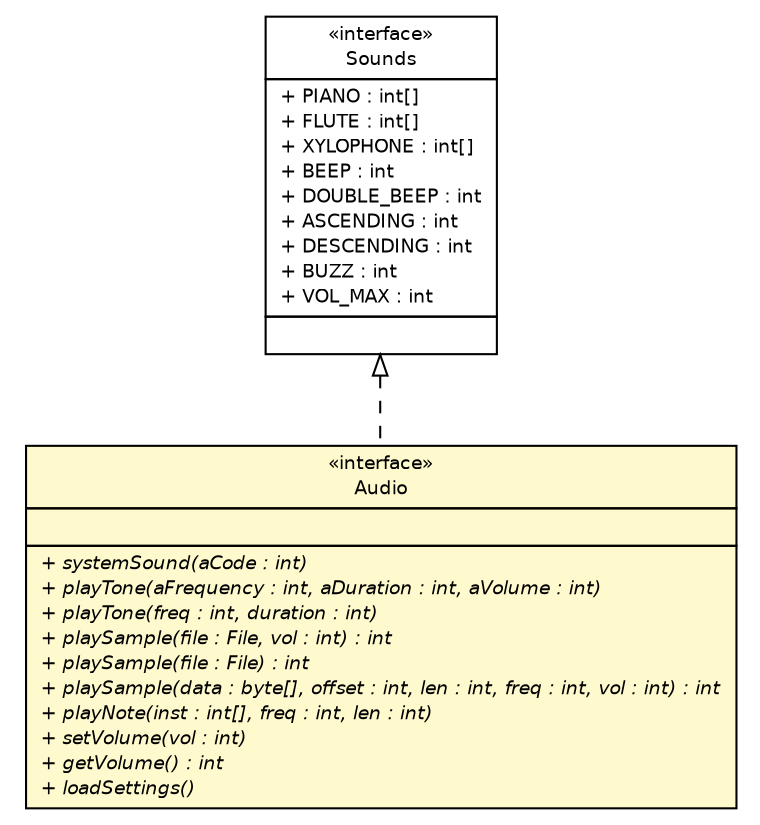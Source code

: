 #!/usr/local/bin/dot
#
# Class diagram 
# Generated by UMLGraph version R5_6-24-gf6e263 (http://www.umlgraph.org/)
#

digraph G {
	edge [fontname="Helvetica",fontsize=10,labelfontname="Helvetica",labelfontsize=10];
	node [fontname="Helvetica",fontsize=10,shape=plaintext];
	nodesep=0.25;
	ranksep=0.5;
	// lejos.hardware.Audio
	c2053 [label=<<table title="lejos.hardware.Audio" border="0" cellborder="1" cellspacing="0" cellpadding="2" port="p" bgcolor="lemonChiffon" href="./Audio.html">
		<tr><td><table border="0" cellspacing="0" cellpadding="1">
<tr><td align="center" balign="center"> &#171;interface&#187; </td></tr>
<tr><td align="center" balign="center"> Audio </td></tr>
		</table></td></tr>
		<tr><td><table border="0" cellspacing="0" cellpadding="1">
<tr><td align="left" balign="left">  </td></tr>
		</table></td></tr>
		<tr><td><table border="0" cellspacing="0" cellpadding="1">
<tr><td align="left" balign="left"><font face="Helvetica-Oblique" point-size="9.0"> + systemSound(aCode : int) </font></td></tr>
<tr><td align="left" balign="left"><font face="Helvetica-Oblique" point-size="9.0"> + playTone(aFrequency : int, aDuration : int, aVolume : int) </font></td></tr>
<tr><td align="left" balign="left"><font face="Helvetica-Oblique" point-size="9.0"> + playTone(freq : int, duration : int) </font></td></tr>
<tr><td align="left" balign="left"><font face="Helvetica-Oblique" point-size="9.0"> + playSample(file : File, vol : int) : int </font></td></tr>
<tr><td align="left" balign="left"><font face="Helvetica-Oblique" point-size="9.0"> + playSample(file : File) : int </font></td></tr>
<tr><td align="left" balign="left"><font face="Helvetica-Oblique" point-size="9.0"> + playSample(data : byte[], offset : int, len : int, freq : int, vol : int) : int </font></td></tr>
<tr><td align="left" balign="left"><font face="Helvetica-Oblique" point-size="9.0"> + playNote(inst : int[], freq : int, len : int) </font></td></tr>
<tr><td align="left" balign="left"><font face="Helvetica-Oblique" point-size="9.0"> + setVolume(vol : int) </font></td></tr>
<tr><td align="left" balign="left"><font face="Helvetica-Oblique" point-size="9.0"> + getVolume() : int </font></td></tr>
<tr><td align="left" balign="left"><font face="Helvetica-Oblique" point-size="9.0"> + loadSettings() </font></td></tr>
		</table></td></tr>
		</table>>, URL="./Audio.html", fontname="Helvetica", fontcolor="black", fontsize=9.0];
	// lejos.hardware.Sounds
	c2059 [label=<<table title="lejos.hardware.Sounds" border="0" cellborder="1" cellspacing="0" cellpadding="2" port="p" href="./Sounds.html">
		<tr><td><table border="0" cellspacing="0" cellpadding="1">
<tr><td align="center" balign="center"> &#171;interface&#187; </td></tr>
<tr><td align="center" balign="center"> Sounds </td></tr>
		</table></td></tr>
		<tr><td><table border="0" cellspacing="0" cellpadding="1">
<tr><td align="left" balign="left"> + PIANO : int[] </td></tr>
<tr><td align="left" balign="left"> + FLUTE : int[] </td></tr>
<tr><td align="left" balign="left"> + XYLOPHONE : int[] </td></tr>
<tr><td align="left" balign="left"> + BEEP : int </td></tr>
<tr><td align="left" balign="left"> + DOUBLE_BEEP : int </td></tr>
<tr><td align="left" balign="left"> + ASCENDING : int </td></tr>
<tr><td align="left" balign="left"> + DESCENDING : int </td></tr>
<tr><td align="left" balign="left"> + BUZZ : int </td></tr>
<tr><td align="left" balign="left"> + VOL_MAX : int </td></tr>
		</table></td></tr>
		<tr><td><table border="0" cellspacing="0" cellpadding="1">
<tr><td align="left" balign="left">  </td></tr>
		</table></td></tr>
		</table>>, URL="./Sounds.html", fontname="Helvetica", fontcolor="black", fontsize=9.0];
	//lejos.hardware.Audio implements lejos.hardware.Sounds
	c2059:p -> c2053:p [dir=back,arrowtail=empty,style=dashed];
}

